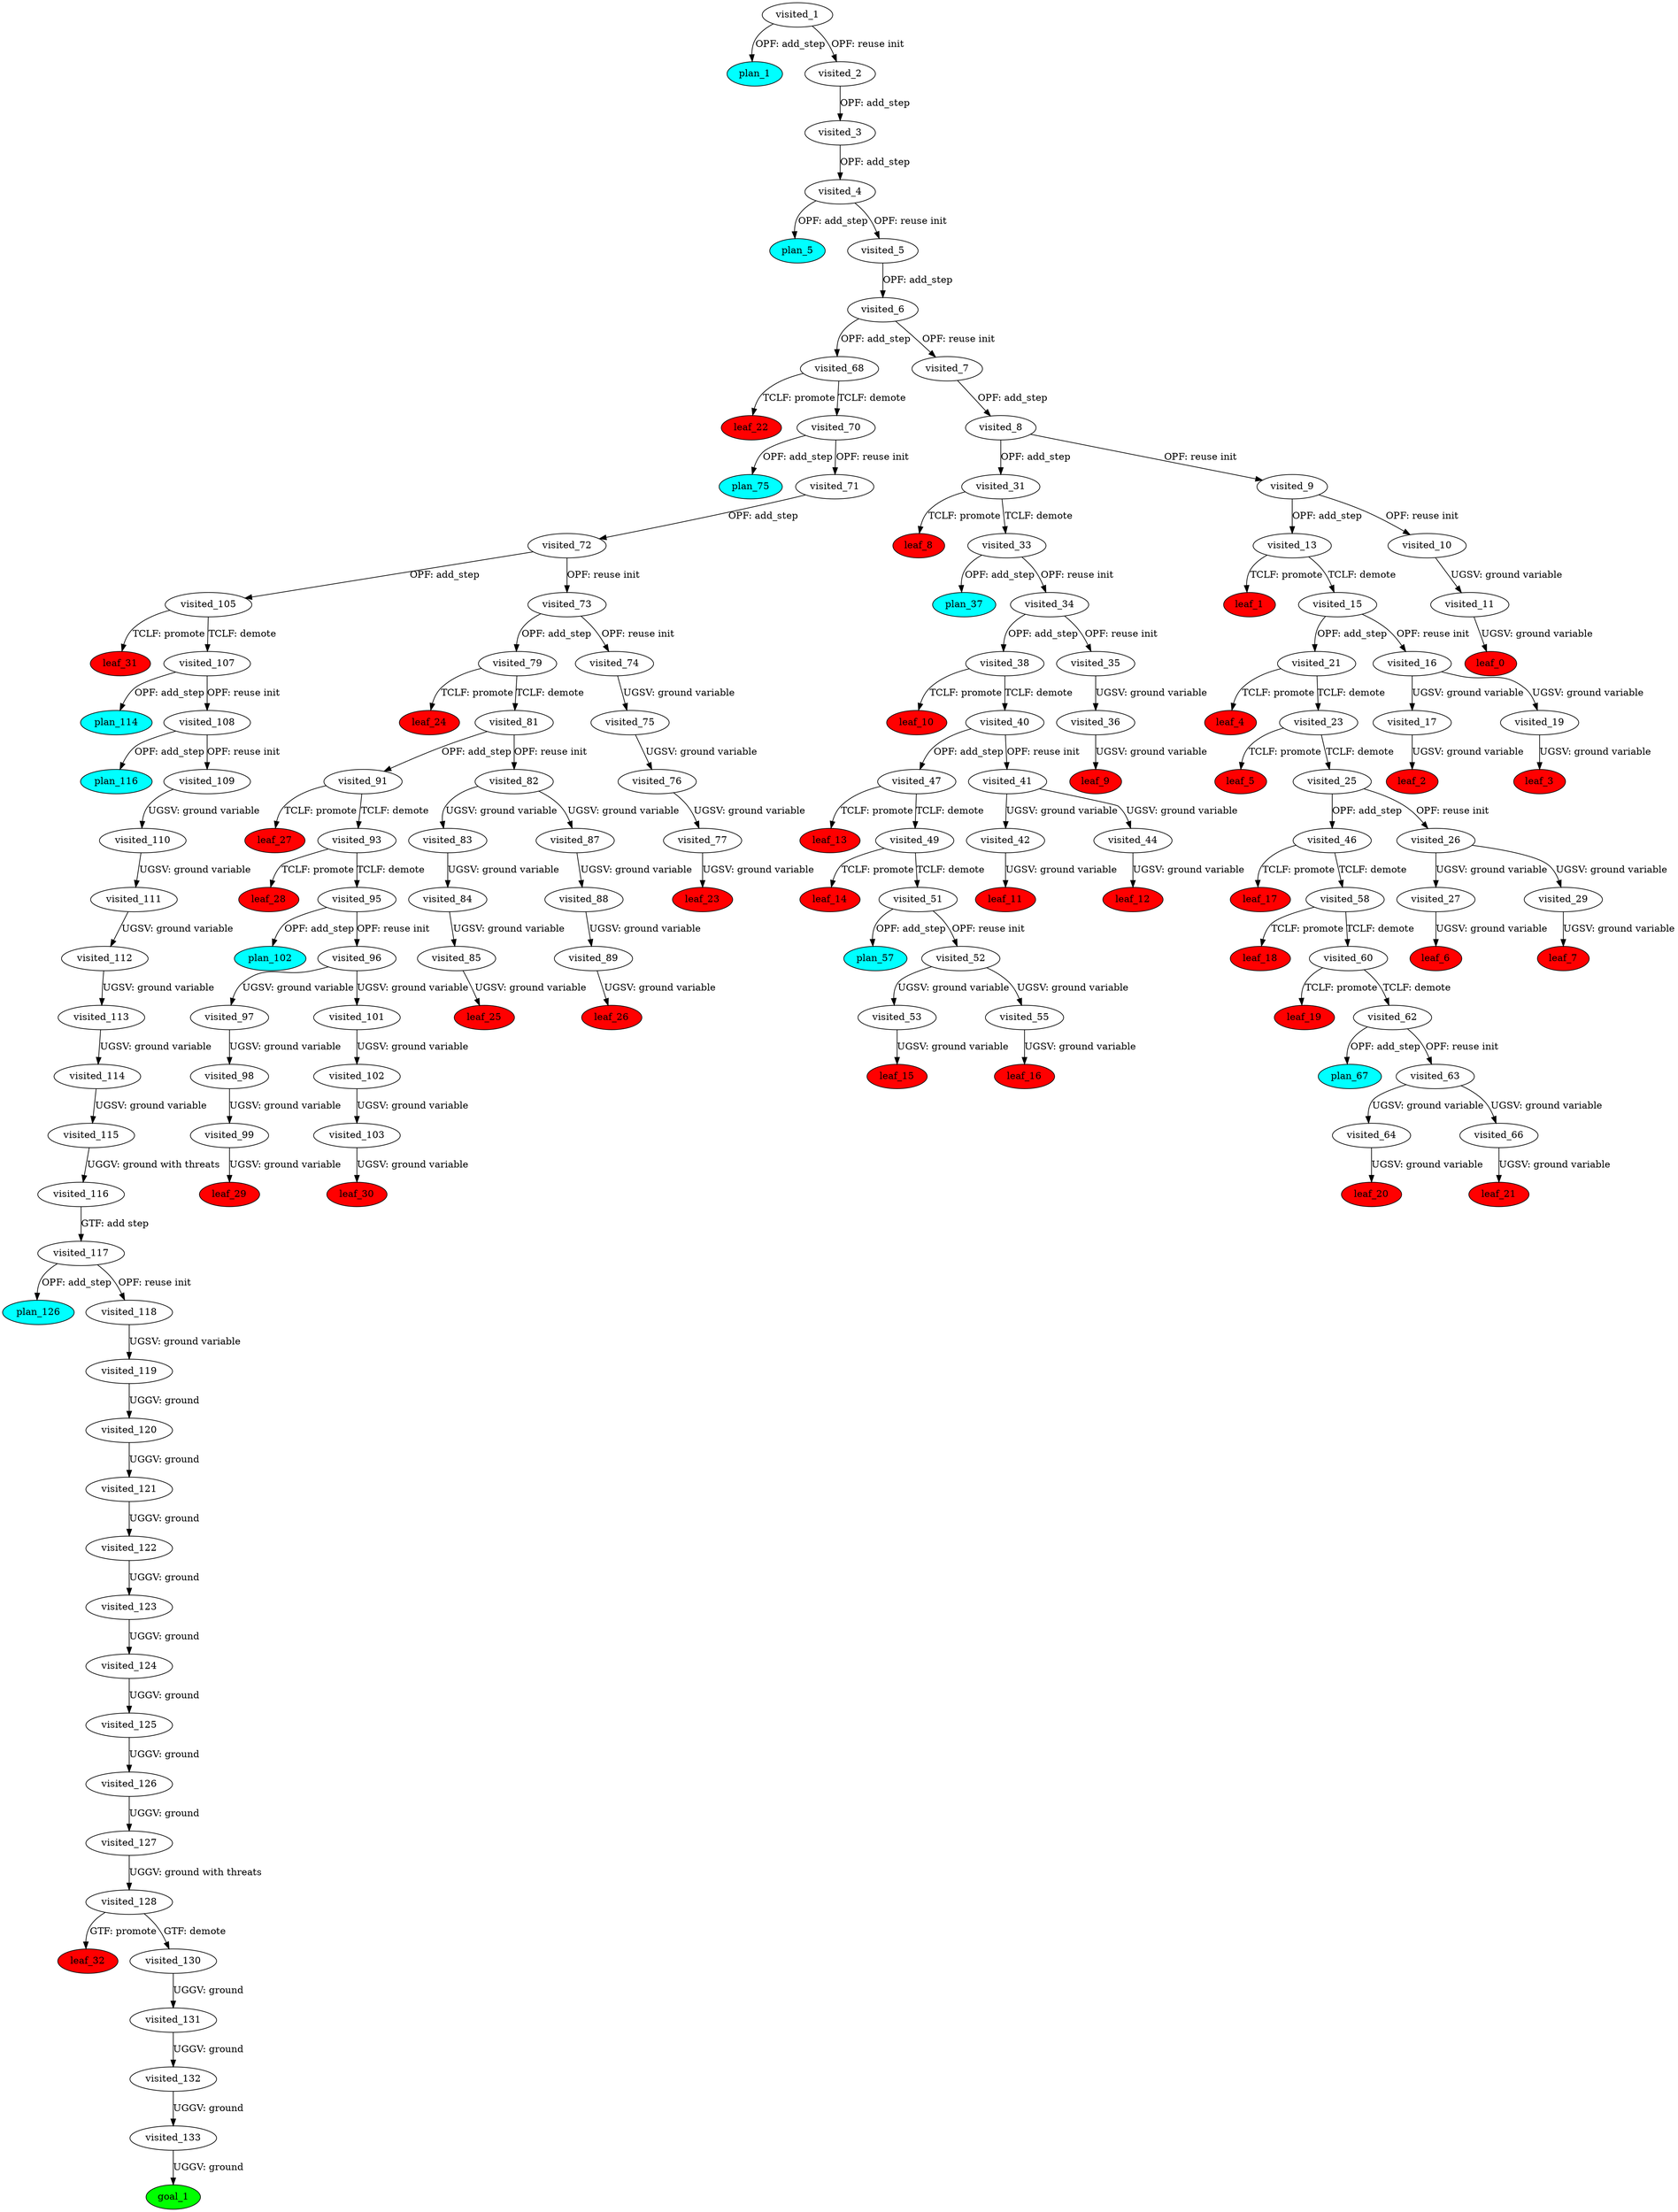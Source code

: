 digraph {
	"1391d18a-8171-d955-8f7a-1e435a1ba9db" [label=plan_0 fillcolor=cyan style=filled]
	"1391d18a-8171-d955-8f7a-1e435a1ba9db" [label=visited_1 fillcolor=white style=filled]
	"12e1725b-0b94-b2ab-b8e0-c2e1fe7f9299" [label=plan_1 fillcolor=cyan style=filled]
	"1391d18a-8171-d955-8f7a-1e435a1ba9db" -> "12e1725b-0b94-b2ab-b8e0-c2e1fe7f9299" [label="OPF: add_step"]
	"97d20300-97f3-1baf-01fe-1d86e545fcc6" [label=plan_2 fillcolor=cyan style=filled]
	"1391d18a-8171-d955-8f7a-1e435a1ba9db" -> "97d20300-97f3-1baf-01fe-1d86e545fcc6" [label="OPF: reuse init"]
	"97d20300-97f3-1baf-01fe-1d86e545fcc6" [label=visited_2 fillcolor=white style=filled]
	"741a5b09-a63f-63ea-ac85-2cc75eb00e6f" [label=plan_3 fillcolor=cyan style=filled]
	"97d20300-97f3-1baf-01fe-1d86e545fcc6" -> "741a5b09-a63f-63ea-ac85-2cc75eb00e6f" [label="OPF: add_step"]
	"741a5b09-a63f-63ea-ac85-2cc75eb00e6f" [label=visited_3 fillcolor=white style=filled]
	"f1eef895-d061-76b3-0abc-36fc24a887a1" [label=plan_4 fillcolor=cyan style=filled]
	"741a5b09-a63f-63ea-ac85-2cc75eb00e6f" -> "f1eef895-d061-76b3-0abc-36fc24a887a1" [label="OPF: add_step"]
	"f1eef895-d061-76b3-0abc-36fc24a887a1" [label=visited_4 fillcolor=white style=filled]
	"8d5a9549-34f3-ab8e-1891-e25c2418c7fd" [label=plan_5 fillcolor=cyan style=filled]
	"f1eef895-d061-76b3-0abc-36fc24a887a1" -> "8d5a9549-34f3-ab8e-1891-e25c2418c7fd" [label="OPF: add_step"]
	"b75c3825-1c0f-b87f-eb01-bba74b814a84" [label=plan_6 fillcolor=cyan style=filled]
	"f1eef895-d061-76b3-0abc-36fc24a887a1" -> "b75c3825-1c0f-b87f-eb01-bba74b814a84" [label="OPF: reuse init"]
	"b75c3825-1c0f-b87f-eb01-bba74b814a84" [label=visited_5 fillcolor=white style=filled]
	"1eb46d3b-d841-26ac-eb4f-9efbb4d1880b" [label=plan_7 fillcolor=cyan style=filled]
	"b75c3825-1c0f-b87f-eb01-bba74b814a84" -> "1eb46d3b-d841-26ac-eb4f-9efbb4d1880b" [label="OPF: add_step"]
	"1eb46d3b-d841-26ac-eb4f-9efbb4d1880b" [label=visited_6 fillcolor=white style=filled]
	"b481acde-eeaf-ab56-19b6-5b6b6ef1d60c" [label=plan_8 fillcolor=cyan style=filled]
	"1eb46d3b-d841-26ac-eb4f-9efbb4d1880b" -> "b481acde-eeaf-ab56-19b6-5b6b6ef1d60c" [label="OPF: add_step"]
	"842ca512-f369-c683-16b5-cf7ae0389eb7" [label=plan_9 fillcolor=cyan style=filled]
	"1eb46d3b-d841-26ac-eb4f-9efbb4d1880b" -> "842ca512-f369-c683-16b5-cf7ae0389eb7" [label="OPF: reuse init"]
	"842ca512-f369-c683-16b5-cf7ae0389eb7" [label=visited_7 fillcolor=white style=filled]
	"36d5187b-bfdb-b10b-b929-1d34db6ea0ba" [label=plan_10 fillcolor=cyan style=filled]
	"842ca512-f369-c683-16b5-cf7ae0389eb7" -> "36d5187b-bfdb-b10b-b929-1d34db6ea0ba" [label="OPF: add_step"]
	"36d5187b-bfdb-b10b-b929-1d34db6ea0ba" [label=visited_8 fillcolor=white style=filled]
	"e595e3fa-e182-58d2-f681-db3f1cc41c62" [label=plan_11 fillcolor=cyan style=filled]
	"36d5187b-bfdb-b10b-b929-1d34db6ea0ba" -> "e595e3fa-e182-58d2-f681-db3f1cc41c62" [label="OPF: add_step"]
	"8ff01845-0f90-cd63-68b4-9b00c86768b2" [label=plan_12 fillcolor=cyan style=filled]
	"36d5187b-bfdb-b10b-b929-1d34db6ea0ba" -> "8ff01845-0f90-cd63-68b4-9b00c86768b2" [label="OPF: reuse init"]
	"8ff01845-0f90-cd63-68b4-9b00c86768b2" [label=visited_9 fillcolor=white style=filled]
	"accc1507-42f8-8fc5-52bc-b64dc59498c5" [label=plan_13 fillcolor=cyan style=filled]
	"8ff01845-0f90-cd63-68b4-9b00c86768b2" -> "accc1507-42f8-8fc5-52bc-b64dc59498c5" [label="OPF: add_step"]
	"61127927-cd6a-ee30-0567-f81fb8e3fb43" [label=plan_14 fillcolor=cyan style=filled]
	"8ff01845-0f90-cd63-68b4-9b00c86768b2" -> "61127927-cd6a-ee30-0567-f81fb8e3fb43" [label="OPF: reuse init"]
	"61127927-cd6a-ee30-0567-f81fb8e3fb43" [label=visited_10 fillcolor=white style=filled]
	"55525e11-b469-3821-c7ca-7ddc171acd35" [label=plan_15 fillcolor=cyan style=filled]
	"61127927-cd6a-ee30-0567-f81fb8e3fb43" -> "55525e11-b469-3821-c7ca-7ddc171acd35" [label="UGSV: ground variable"]
	"55525e11-b469-3821-c7ca-7ddc171acd35" [label=visited_11 fillcolor=white style=filled]
	"0c995e2d-a7a9-98ab-103f-3a468d8a7957" [label=plan_16 fillcolor=cyan style=filled]
	"55525e11-b469-3821-c7ca-7ddc171acd35" -> "0c995e2d-a7a9-98ab-103f-3a468d8a7957" [label="UGSV: ground variable"]
	"0c995e2d-a7a9-98ab-103f-3a468d8a7957" [label=visited_12 fillcolor=white style=filled]
	"0c995e2d-a7a9-98ab-103f-3a468d8a7957" [label=leaf_0 fillcolor=red style=filled]
	"accc1507-42f8-8fc5-52bc-b64dc59498c5" [label=visited_13 fillcolor=white style=filled]
	"2951c8a7-cd21-0a34-4a49-ba1b3ab5a9f1" [label=plan_17 fillcolor=cyan style=filled]
	"accc1507-42f8-8fc5-52bc-b64dc59498c5" -> "2951c8a7-cd21-0a34-4a49-ba1b3ab5a9f1" [label="TCLF: promote"]
	"69d445f3-54dd-528c-5fb6-98a5e9209b3a" [label=plan_18 fillcolor=cyan style=filled]
	"accc1507-42f8-8fc5-52bc-b64dc59498c5" -> "69d445f3-54dd-528c-5fb6-98a5e9209b3a" [label="TCLF: demote"]
	"2951c8a7-cd21-0a34-4a49-ba1b3ab5a9f1" [label=visited_14 fillcolor=white style=filled]
	"2951c8a7-cd21-0a34-4a49-ba1b3ab5a9f1" [label=leaf_1 fillcolor=red style=filled]
	"69d445f3-54dd-528c-5fb6-98a5e9209b3a" [label=visited_15 fillcolor=white style=filled]
	"3fab0c74-bbbb-cccc-8d8e-352b37328d15" [label=plan_19 fillcolor=cyan style=filled]
	"69d445f3-54dd-528c-5fb6-98a5e9209b3a" -> "3fab0c74-bbbb-cccc-8d8e-352b37328d15" [label="OPF: add_step"]
	"b417dee1-b8dc-6390-8127-8b8612ea7890" [label=plan_20 fillcolor=cyan style=filled]
	"69d445f3-54dd-528c-5fb6-98a5e9209b3a" -> "b417dee1-b8dc-6390-8127-8b8612ea7890" [label="OPF: reuse init"]
	"b417dee1-b8dc-6390-8127-8b8612ea7890" [label=visited_16 fillcolor=white style=filled]
	"0528d309-6a56-587d-bb8e-37e2c32bba73" [label=plan_21 fillcolor=cyan style=filled]
	"b417dee1-b8dc-6390-8127-8b8612ea7890" -> "0528d309-6a56-587d-bb8e-37e2c32bba73" [label="UGSV: ground variable"]
	"8aacb783-d48b-5d0d-be1e-70bc03c61e18" [label=plan_22 fillcolor=cyan style=filled]
	"b417dee1-b8dc-6390-8127-8b8612ea7890" -> "8aacb783-d48b-5d0d-be1e-70bc03c61e18" [label="UGSV: ground variable"]
	"0528d309-6a56-587d-bb8e-37e2c32bba73" [label=visited_17 fillcolor=white style=filled]
	"187666ec-26df-7b57-eb41-eac79ad8e1cc" [label=plan_23 fillcolor=cyan style=filled]
	"0528d309-6a56-587d-bb8e-37e2c32bba73" -> "187666ec-26df-7b57-eb41-eac79ad8e1cc" [label="UGSV: ground variable"]
	"187666ec-26df-7b57-eb41-eac79ad8e1cc" [label=visited_18 fillcolor=white style=filled]
	"187666ec-26df-7b57-eb41-eac79ad8e1cc" [label=leaf_2 fillcolor=red style=filled]
	"8aacb783-d48b-5d0d-be1e-70bc03c61e18" [label=visited_19 fillcolor=white style=filled]
	"4d59f68e-05ff-a2f2-be54-eceb8329bd1a" [label=plan_24 fillcolor=cyan style=filled]
	"8aacb783-d48b-5d0d-be1e-70bc03c61e18" -> "4d59f68e-05ff-a2f2-be54-eceb8329bd1a" [label="UGSV: ground variable"]
	"4d59f68e-05ff-a2f2-be54-eceb8329bd1a" [label=visited_20 fillcolor=white style=filled]
	"4d59f68e-05ff-a2f2-be54-eceb8329bd1a" [label=leaf_3 fillcolor=red style=filled]
	"3fab0c74-bbbb-cccc-8d8e-352b37328d15" [label=visited_21 fillcolor=white style=filled]
	"68054a24-f785-dcc1-38e5-91c417d2efe7" [label=plan_25 fillcolor=cyan style=filled]
	"3fab0c74-bbbb-cccc-8d8e-352b37328d15" -> "68054a24-f785-dcc1-38e5-91c417d2efe7" [label="TCLF: promote"]
	"48cff1da-7bbc-cb5d-474f-92058f9d7375" [label=plan_26 fillcolor=cyan style=filled]
	"3fab0c74-bbbb-cccc-8d8e-352b37328d15" -> "48cff1da-7bbc-cb5d-474f-92058f9d7375" [label="TCLF: demote"]
	"68054a24-f785-dcc1-38e5-91c417d2efe7" [label=visited_22 fillcolor=white style=filled]
	"68054a24-f785-dcc1-38e5-91c417d2efe7" [label=leaf_4 fillcolor=red style=filled]
	"48cff1da-7bbc-cb5d-474f-92058f9d7375" [label=visited_23 fillcolor=white style=filled]
	"81b01ca4-8880-0d17-b3ef-e892e85cc863" [label=plan_27 fillcolor=cyan style=filled]
	"48cff1da-7bbc-cb5d-474f-92058f9d7375" -> "81b01ca4-8880-0d17-b3ef-e892e85cc863" [label="TCLF: promote"]
	"fe3f5662-0468-0a4a-61e5-835e3e9f069a" [label=plan_28 fillcolor=cyan style=filled]
	"48cff1da-7bbc-cb5d-474f-92058f9d7375" -> "fe3f5662-0468-0a4a-61e5-835e3e9f069a" [label="TCLF: demote"]
	"81b01ca4-8880-0d17-b3ef-e892e85cc863" [label=visited_24 fillcolor=white style=filled]
	"81b01ca4-8880-0d17-b3ef-e892e85cc863" [label=leaf_5 fillcolor=red style=filled]
	"fe3f5662-0468-0a4a-61e5-835e3e9f069a" [label=visited_25 fillcolor=white style=filled]
	"f392b60b-64c5-ee2d-ba41-348a7f3dadbd" [label=plan_29 fillcolor=cyan style=filled]
	"fe3f5662-0468-0a4a-61e5-835e3e9f069a" -> "f392b60b-64c5-ee2d-ba41-348a7f3dadbd" [label="OPF: add_step"]
	"d6f34d9b-b918-a6e8-85fd-e9e9793841a9" [label=plan_30 fillcolor=cyan style=filled]
	"fe3f5662-0468-0a4a-61e5-835e3e9f069a" -> "d6f34d9b-b918-a6e8-85fd-e9e9793841a9" [label="OPF: reuse init"]
	"d6f34d9b-b918-a6e8-85fd-e9e9793841a9" [label=visited_26 fillcolor=white style=filled]
	"0f163af8-3b80-8449-c2b5-79c2910f445d" [label=plan_31 fillcolor=cyan style=filled]
	"d6f34d9b-b918-a6e8-85fd-e9e9793841a9" -> "0f163af8-3b80-8449-c2b5-79c2910f445d" [label="UGSV: ground variable"]
	"696f9074-4084-a290-7e50-a000c474e1c0" [label=plan_32 fillcolor=cyan style=filled]
	"d6f34d9b-b918-a6e8-85fd-e9e9793841a9" -> "696f9074-4084-a290-7e50-a000c474e1c0" [label="UGSV: ground variable"]
	"0f163af8-3b80-8449-c2b5-79c2910f445d" [label=visited_27 fillcolor=white style=filled]
	"d5963842-567e-8c74-bd92-232a4fbb831a" [label=plan_33 fillcolor=cyan style=filled]
	"0f163af8-3b80-8449-c2b5-79c2910f445d" -> "d5963842-567e-8c74-bd92-232a4fbb831a" [label="UGSV: ground variable"]
	"d5963842-567e-8c74-bd92-232a4fbb831a" [label=visited_28 fillcolor=white style=filled]
	"d5963842-567e-8c74-bd92-232a4fbb831a" [label=leaf_6 fillcolor=red style=filled]
	"696f9074-4084-a290-7e50-a000c474e1c0" [label=visited_29 fillcolor=white style=filled]
	"7d1d3494-cb71-2efd-8ffa-1194c14a2a61" [label=plan_34 fillcolor=cyan style=filled]
	"696f9074-4084-a290-7e50-a000c474e1c0" -> "7d1d3494-cb71-2efd-8ffa-1194c14a2a61" [label="UGSV: ground variable"]
	"7d1d3494-cb71-2efd-8ffa-1194c14a2a61" [label=visited_30 fillcolor=white style=filled]
	"7d1d3494-cb71-2efd-8ffa-1194c14a2a61" [label=leaf_7 fillcolor=red style=filled]
	"e595e3fa-e182-58d2-f681-db3f1cc41c62" [label=visited_31 fillcolor=white style=filled]
	"bbaa6e4a-fe25-371b-bd5b-fecedbd0ad57" [label=plan_35 fillcolor=cyan style=filled]
	"e595e3fa-e182-58d2-f681-db3f1cc41c62" -> "bbaa6e4a-fe25-371b-bd5b-fecedbd0ad57" [label="TCLF: promote"]
	"6cfacecc-1ae4-27cf-ebd5-c14914d8e0e6" [label=plan_36 fillcolor=cyan style=filled]
	"e595e3fa-e182-58d2-f681-db3f1cc41c62" -> "6cfacecc-1ae4-27cf-ebd5-c14914d8e0e6" [label="TCLF: demote"]
	"bbaa6e4a-fe25-371b-bd5b-fecedbd0ad57" [label=visited_32 fillcolor=white style=filled]
	"bbaa6e4a-fe25-371b-bd5b-fecedbd0ad57" [label=leaf_8 fillcolor=red style=filled]
	"6cfacecc-1ae4-27cf-ebd5-c14914d8e0e6" [label=visited_33 fillcolor=white style=filled]
	"209595a4-602c-f604-13d7-54d6b30269aa" [label=plan_37 fillcolor=cyan style=filled]
	"6cfacecc-1ae4-27cf-ebd5-c14914d8e0e6" -> "209595a4-602c-f604-13d7-54d6b30269aa" [label="OPF: add_step"]
	"9055e085-5f23-4322-e3b9-3a349d7739b2" [label=plan_38 fillcolor=cyan style=filled]
	"6cfacecc-1ae4-27cf-ebd5-c14914d8e0e6" -> "9055e085-5f23-4322-e3b9-3a349d7739b2" [label="OPF: reuse init"]
	"9055e085-5f23-4322-e3b9-3a349d7739b2" [label=visited_34 fillcolor=white style=filled]
	"4a4a5612-243a-7f53-2a7b-6a7ca674dd6b" [label=plan_39 fillcolor=cyan style=filled]
	"9055e085-5f23-4322-e3b9-3a349d7739b2" -> "4a4a5612-243a-7f53-2a7b-6a7ca674dd6b" [label="OPF: add_step"]
	"183f36db-54be-b7e0-7566-639489a8c57d" [label=plan_40 fillcolor=cyan style=filled]
	"9055e085-5f23-4322-e3b9-3a349d7739b2" -> "183f36db-54be-b7e0-7566-639489a8c57d" [label="OPF: reuse init"]
	"183f36db-54be-b7e0-7566-639489a8c57d" [label=visited_35 fillcolor=white style=filled]
	"982e2afd-77fc-562b-9ffe-37090fa4c293" [label=plan_41 fillcolor=cyan style=filled]
	"183f36db-54be-b7e0-7566-639489a8c57d" -> "982e2afd-77fc-562b-9ffe-37090fa4c293" [label="UGSV: ground variable"]
	"982e2afd-77fc-562b-9ffe-37090fa4c293" [label=visited_36 fillcolor=white style=filled]
	"584f218a-39dd-11e1-e222-c7758f24da7e" [label=plan_42 fillcolor=cyan style=filled]
	"982e2afd-77fc-562b-9ffe-37090fa4c293" -> "584f218a-39dd-11e1-e222-c7758f24da7e" [label="UGSV: ground variable"]
	"584f218a-39dd-11e1-e222-c7758f24da7e" [label=visited_37 fillcolor=white style=filled]
	"584f218a-39dd-11e1-e222-c7758f24da7e" [label=leaf_9 fillcolor=red style=filled]
	"4a4a5612-243a-7f53-2a7b-6a7ca674dd6b" [label=visited_38 fillcolor=white style=filled]
	"c4596172-9fdf-4b1b-5e05-b8b14e45a736" [label=plan_43 fillcolor=cyan style=filled]
	"4a4a5612-243a-7f53-2a7b-6a7ca674dd6b" -> "c4596172-9fdf-4b1b-5e05-b8b14e45a736" [label="TCLF: promote"]
	"8fa50e32-4137-4168-ef2e-cdc9673c984b" [label=plan_44 fillcolor=cyan style=filled]
	"4a4a5612-243a-7f53-2a7b-6a7ca674dd6b" -> "8fa50e32-4137-4168-ef2e-cdc9673c984b" [label="TCLF: demote"]
	"c4596172-9fdf-4b1b-5e05-b8b14e45a736" [label=visited_39 fillcolor=white style=filled]
	"c4596172-9fdf-4b1b-5e05-b8b14e45a736" [label=leaf_10 fillcolor=red style=filled]
	"8fa50e32-4137-4168-ef2e-cdc9673c984b" [label=visited_40 fillcolor=white style=filled]
	"33dcd09c-a8cc-5023-a43f-daf08a8016fe" [label=plan_45 fillcolor=cyan style=filled]
	"8fa50e32-4137-4168-ef2e-cdc9673c984b" -> "33dcd09c-a8cc-5023-a43f-daf08a8016fe" [label="OPF: add_step"]
	"79b8023d-2a31-89ba-24b1-7e4525807a2c" [label=plan_46 fillcolor=cyan style=filled]
	"8fa50e32-4137-4168-ef2e-cdc9673c984b" -> "79b8023d-2a31-89ba-24b1-7e4525807a2c" [label="OPF: reuse init"]
	"79b8023d-2a31-89ba-24b1-7e4525807a2c" [label=visited_41 fillcolor=white style=filled]
	"13e9e070-52c6-4562-0010-2dc0dfe6b589" [label=plan_47 fillcolor=cyan style=filled]
	"79b8023d-2a31-89ba-24b1-7e4525807a2c" -> "13e9e070-52c6-4562-0010-2dc0dfe6b589" [label="UGSV: ground variable"]
	"2310c9fb-0d5c-4547-f847-91e0e55d32af" [label=plan_48 fillcolor=cyan style=filled]
	"79b8023d-2a31-89ba-24b1-7e4525807a2c" -> "2310c9fb-0d5c-4547-f847-91e0e55d32af" [label="UGSV: ground variable"]
	"13e9e070-52c6-4562-0010-2dc0dfe6b589" [label=visited_42 fillcolor=white style=filled]
	"6ce763e1-708f-75a1-cea6-e9bc82ff1dad" [label=plan_49 fillcolor=cyan style=filled]
	"13e9e070-52c6-4562-0010-2dc0dfe6b589" -> "6ce763e1-708f-75a1-cea6-e9bc82ff1dad" [label="UGSV: ground variable"]
	"6ce763e1-708f-75a1-cea6-e9bc82ff1dad" [label=visited_43 fillcolor=white style=filled]
	"6ce763e1-708f-75a1-cea6-e9bc82ff1dad" [label=leaf_11 fillcolor=red style=filled]
	"2310c9fb-0d5c-4547-f847-91e0e55d32af" [label=visited_44 fillcolor=white style=filled]
	"5ae0bb5a-7977-63fe-b4cc-721462b215ad" [label=plan_50 fillcolor=cyan style=filled]
	"2310c9fb-0d5c-4547-f847-91e0e55d32af" -> "5ae0bb5a-7977-63fe-b4cc-721462b215ad" [label="UGSV: ground variable"]
	"5ae0bb5a-7977-63fe-b4cc-721462b215ad" [label=visited_45 fillcolor=white style=filled]
	"5ae0bb5a-7977-63fe-b4cc-721462b215ad" [label=leaf_12 fillcolor=red style=filled]
	"f392b60b-64c5-ee2d-ba41-348a7f3dadbd" [label=visited_46 fillcolor=white style=filled]
	"4719c1a8-d567-2214-a23e-be36f20ba0c9" [label=plan_51 fillcolor=cyan style=filled]
	"f392b60b-64c5-ee2d-ba41-348a7f3dadbd" -> "4719c1a8-d567-2214-a23e-be36f20ba0c9" [label="TCLF: promote"]
	"6fef2c5d-d702-1edd-2494-0bbdb61ae1b0" [label=plan_52 fillcolor=cyan style=filled]
	"f392b60b-64c5-ee2d-ba41-348a7f3dadbd" -> "6fef2c5d-d702-1edd-2494-0bbdb61ae1b0" [label="TCLF: demote"]
	"33dcd09c-a8cc-5023-a43f-daf08a8016fe" [label=visited_47 fillcolor=white style=filled]
	"b1f20ebf-7d76-c495-710f-c4158f7c0071" [label=plan_53 fillcolor=cyan style=filled]
	"33dcd09c-a8cc-5023-a43f-daf08a8016fe" -> "b1f20ebf-7d76-c495-710f-c4158f7c0071" [label="TCLF: promote"]
	"1ec80917-af74-4001-4023-539bc9f99d37" [label=plan_54 fillcolor=cyan style=filled]
	"33dcd09c-a8cc-5023-a43f-daf08a8016fe" -> "1ec80917-af74-4001-4023-539bc9f99d37" [label="TCLF: demote"]
	"b1f20ebf-7d76-c495-710f-c4158f7c0071" [label=visited_48 fillcolor=white style=filled]
	"b1f20ebf-7d76-c495-710f-c4158f7c0071" [label=leaf_13 fillcolor=red style=filled]
	"1ec80917-af74-4001-4023-539bc9f99d37" [label=visited_49 fillcolor=white style=filled]
	"a6ef8273-6f77-4027-e656-cfbc8ed2de16" [label=plan_55 fillcolor=cyan style=filled]
	"1ec80917-af74-4001-4023-539bc9f99d37" -> "a6ef8273-6f77-4027-e656-cfbc8ed2de16" [label="TCLF: promote"]
	"ddbb3fa4-0679-c4f2-2d92-38a459225b53" [label=plan_56 fillcolor=cyan style=filled]
	"1ec80917-af74-4001-4023-539bc9f99d37" -> "ddbb3fa4-0679-c4f2-2d92-38a459225b53" [label="TCLF: demote"]
	"a6ef8273-6f77-4027-e656-cfbc8ed2de16" [label=visited_50 fillcolor=white style=filled]
	"a6ef8273-6f77-4027-e656-cfbc8ed2de16" [label=leaf_14 fillcolor=red style=filled]
	"ddbb3fa4-0679-c4f2-2d92-38a459225b53" [label=visited_51 fillcolor=white style=filled]
	"c54f87ad-7750-bfbb-daf9-ae1b5d9dacbd" [label=plan_57 fillcolor=cyan style=filled]
	"ddbb3fa4-0679-c4f2-2d92-38a459225b53" -> "c54f87ad-7750-bfbb-daf9-ae1b5d9dacbd" [label="OPF: add_step"]
	"b44aad77-b20c-3a3f-fee8-acf10b3e2b6e" [label=plan_58 fillcolor=cyan style=filled]
	"ddbb3fa4-0679-c4f2-2d92-38a459225b53" -> "b44aad77-b20c-3a3f-fee8-acf10b3e2b6e" [label="OPF: reuse init"]
	"b44aad77-b20c-3a3f-fee8-acf10b3e2b6e" [label=visited_52 fillcolor=white style=filled]
	"0ea66dbf-a011-b8d8-4630-419c40c71862" [label=plan_59 fillcolor=cyan style=filled]
	"b44aad77-b20c-3a3f-fee8-acf10b3e2b6e" -> "0ea66dbf-a011-b8d8-4630-419c40c71862" [label="UGSV: ground variable"]
	"07ca07d8-d2c5-7940-927a-72dff89cad3f" [label=plan_60 fillcolor=cyan style=filled]
	"b44aad77-b20c-3a3f-fee8-acf10b3e2b6e" -> "07ca07d8-d2c5-7940-927a-72dff89cad3f" [label="UGSV: ground variable"]
	"0ea66dbf-a011-b8d8-4630-419c40c71862" [label=visited_53 fillcolor=white style=filled]
	"7886f504-ed75-8b74-b7d0-c829dcf9b680" [label=plan_61 fillcolor=cyan style=filled]
	"0ea66dbf-a011-b8d8-4630-419c40c71862" -> "7886f504-ed75-8b74-b7d0-c829dcf9b680" [label="UGSV: ground variable"]
	"7886f504-ed75-8b74-b7d0-c829dcf9b680" [label=visited_54 fillcolor=white style=filled]
	"7886f504-ed75-8b74-b7d0-c829dcf9b680" [label=leaf_15 fillcolor=red style=filled]
	"07ca07d8-d2c5-7940-927a-72dff89cad3f" [label=visited_55 fillcolor=white style=filled]
	"5e99c568-09c7-0e3d-1a98-5b74ceb3c70f" [label=plan_62 fillcolor=cyan style=filled]
	"07ca07d8-d2c5-7940-927a-72dff89cad3f" -> "5e99c568-09c7-0e3d-1a98-5b74ceb3c70f" [label="UGSV: ground variable"]
	"5e99c568-09c7-0e3d-1a98-5b74ceb3c70f" [label=visited_56 fillcolor=white style=filled]
	"5e99c568-09c7-0e3d-1a98-5b74ceb3c70f" [label=leaf_16 fillcolor=red style=filled]
	"4719c1a8-d567-2214-a23e-be36f20ba0c9" [label=visited_57 fillcolor=white style=filled]
	"4719c1a8-d567-2214-a23e-be36f20ba0c9" [label=leaf_17 fillcolor=red style=filled]
	"6fef2c5d-d702-1edd-2494-0bbdb61ae1b0" [label=visited_58 fillcolor=white style=filled]
	"1e92c0ae-d886-8de4-d585-3f0b6b691bd2" [label=plan_63 fillcolor=cyan style=filled]
	"6fef2c5d-d702-1edd-2494-0bbdb61ae1b0" -> "1e92c0ae-d886-8de4-d585-3f0b6b691bd2" [label="TCLF: promote"]
	"b5e9489c-a331-c4b0-7181-38900e592949" [label=plan_64 fillcolor=cyan style=filled]
	"6fef2c5d-d702-1edd-2494-0bbdb61ae1b0" -> "b5e9489c-a331-c4b0-7181-38900e592949" [label="TCLF: demote"]
	"1e92c0ae-d886-8de4-d585-3f0b6b691bd2" [label=visited_59 fillcolor=white style=filled]
	"1e92c0ae-d886-8de4-d585-3f0b6b691bd2" [label=leaf_18 fillcolor=red style=filled]
	"b5e9489c-a331-c4b0-7181-38900e592949" [label=visited_60 fillcolor=white style=filled]
	"db9eb2e6-18f4-26dd-5071-ce940ff48fe8" [label=plan_65 fillcolor=cyan style=filled]
	"b5e9489c-a331-c4b0-7181-38900e592949" -> "db9eb2e6-18f4-26dd-5071-ce940ff48fe8" [label="TCLF: promote"]
	"da42698b-fbc0-53a8-4708-cf0f8b490e26" [label=plan_66 fillcolor=cyan style=filled]
	"b5e9489c-a331-c4b0-7181-38900e592949" -> "da42698b-fbc0-53a8-4708-cf0f8b490e26" [label="TCLF: demote"]
	"db9eb2e6-18f4-26dd-5071-ce940ff48fe8" [label=visited_61 fillcolor=white style=filled]
	"db9eb2e6-18f4-26dd-5071-ce940ff48fe8" [label=leaf_19 fillcolor=red style=filled]
	"da42698b-fbc0-53a8-4708-cf0f8b490e26" [label=visited_62 fillcolor=white style=filled]
	"bcc9c2e6-9d2f-5a3e-a7b4-f9c831b5efb0" [label=plan_67 fillcolor=cyan style=filled]
	"da42698b-fbc0-53a8-4708-cf0f8b490e26" -> "bcc9c2e6-9d2f-5a3e-a7b4-f9c831b5efb0" [label="OPF: add_step"]
	"68c4b51a-8166-356c-b04f-bce932dcea5b" [label=plan_68 fillcolor=cyan style=filled]
	"da42698b-fbc0-53a8-4708-cf0f8b490e26" -> "68c4b51a-8166-356c-b04f-bce932dcea5b" [label="OPF: reuse init"]
	"68c4b51a-8166-356c-b04f-bce932dcea5b" [label=visited_63 fillcolor=white style=filled]
	"d79570be-bf30-25c3-a2a3-00712c47a51f" [label=plan_69 fillcolor=cyan style=filled]
	"68c4b51a-8166-356c-b04f-bce932dcea5b" -> "d79570be-bf30-25c3-a2a3-00712c47a51f" [label="UGSV: ground variable"]
	"4fa87a65-00d3-5021-f0eb-453ed67df90d" [label=plan_70 fillcolor=cyan style=filled]
	"68c4b51a-8166-356c-b04f-bce932dcea5b" -> "4fa87a65-00d3-5021-f0eb-453ed67df90d" [label="UGSV: ground variable"]
	"d79570be-bf30-25c3-a2a3-00712c47a51f" [label=visited_64 fillcolor=white style=filled]
	"1e228ade-59c6-7a52-8f80-d1ef4615575c" [label=plan_71 fillcolor=cyan style=filled]
	"d79570be-bf30-25c3-a2a3-00712c47a51f" -> "1e228ade-59c6-7a52-8f80-d1ef4615575c" [label="UGSV: ground variable"]
	"1e228ade-59c6-7a52-8f80-d1ef4615575c" [label=visited_65 fillcolor=white style=filled]
	"1e228ade-59c6-7a52-8f80-d1ef4615575c" [label=leaf_20 fillcolor=red style=filled]
	"4fa87a65-00d3-5021-f0eb-453ed67df90d" [label=visited_66 fillcolor=white style=filled]
	"161f77a1-bac3-d057-2eb8-6221172f0d9b" [label=plan_72 fillcolor=cyan style=filled]
	"4fa87a65-00d3-5021-f0eb-453ed67df90d" -> "161f77a1-bac3-d057-2eb8-6221172f0d9b" [label="UGSV: ground variable"]
	"161f77a1-bac3-d057-2eb8-6221172f0d9b" [label=visited_67 fillcolor=white style=filled]
	"161f77a1-bac3-d057-2eb8-6221172f0d9b" [label=leaf_21 fillcolor=red style=filled]
	"b481acde-eeaf-ab56-19b6-5b6b6ef1d60c" [label=visited_68 fillcolor=white style=filled]
	"e09012d7-14ce-6f0f-75d9-704d5fe12b57" [label=plan_73 fillcolor=cyan style=filled]
	"b481acde-eeaf-ab56-19b6-5b6b6ef1d60c" -> "e09012d7-14ce-6f0f-75d9-704d5fe12b57" [label="TCLF: promote"]
	"4ecad266-3f29-d615-f178-0077b96a33aa" [label=plan_74 fillcolor=cyan style=filled]
	"b481acde-eeaf-ab56-19b6-5b6b6ef1d60c" -> "4ecad266-3f29-d615-f178-0077b96a33aa" [label="TCLF: demote"]
	"e09012d7-14ce-6f0f-75d9-704d5fe12b57" [label=visited_69 fillcolor=white style=filled]
	"e09012d7-14ce-6f0f-75d9-704d5fe12b57" [label=leaf_22 fillcolor=red style=filled]
	"4ecad266-3f29-d615-f178-0077b96a33aa" [label=visited_70 fillcolor=white style=filled]
	"f151ff15-a46e-e99e-ae4e-d89fd659d69f" [label=plan_75 fillcolor=cyan style=filled]
	"4ecad266-3f29-d615-f178-0077b96a33aa" -> "f151ff15-a46e-e99e-ae4e-d89fd659d69f" [label="OPF: add_step"]
	"85e620fe-a44e-b3e1-c5ba-136f594ed61a" [label=plan_76 fillcolor=cyan style=filled]
	"4ecad266-3f29-d615-f178-0077b96a33aa" -> "85e620fe-a44e-b3e1-c5ba-136f594ed61a" [label="OPF: reuse init"]
	"85e620fe-a44e-b3e1-c5ba-136f594ed61a" [label=visited_71 fillcolor=white style=filled]
	"afe1d845-a18a-f249-d45a-1de3731dc76f" [label=plan_77 fillcolor=cyan style=filled]
	"85e620fe-a44e-b3e1-c5ba-136f594ed61a" -> "afe1d845-a18a-f249-d45a-1de3731dc76f" [label="OPF: add_step"]
	"afe1d845-a18a-f249-d45a-1de3731dc76f" [label=visited_72 fillcolor=white style=filled]
	"9053317b-5f4d-ec1d-52af-891a9639e2b7" [label=plan_78 fillcolor=cyan style=filled]
	"afe1d845-a18a-f249-d45a-1de3731dc76f" -> "9053317b-5f4d-ec1d-52af-891a9639e2b7" [label="OPF: add_step"]
	"99d75477-5f8b-00f7-b92e-efe040a8bd6b" [label=plan_79 fillcolor=cyan style=filled]
	"afe1d845-a18a-f249-d45a-1de3731dc76f" -> "99d75477-5f8b-00f7-b92e-efe040a8bd6b" [label="OPF: reuse init"]
	"99d75477-5f8b-00f7-b92e-efe040a8bd6b" [label=visited_73 fillcolor=white style=filled]
	"66b1f859-adb5-d5e6-7b88-e4ef567f3096" [label=plan_80 fillcolor=cyan style=filled]
	"99d75477-5f8b-00f7-b92e-efe040a8bd6b" -> "66b1f859-adb5-d5e6-7b88-e4ef567f3096" [label="OPF: add_step"]
	"caf91924-4f2c-8cfd-1724-5dacf8673a5b" [label=plan_81 fillcolor=cyan style=filled]
	"99d75477-5f8b-00f7-b92e-efe040a8bd6b" -> "caf91924-4f2c-8cfd-1724-5dacf8673a5b" [label="OPF: reuse init"]
	"caf91924-4f2c-8cfd-1724-5dacf8673a5b" [label=visited_74 fillcolor=white style=filled]
	"589a2b88-cd2e-6c8b-2436-c8dec40cfbde" [label=plan_82 fillcolor=cyan style=filled]
	"caf91924-4f2c-8cfd-1724-5dacf8673a5b" -> "589a2b88-cd2e-6c8b-2436-c8dec40cfbde" [label="UGSV: ground variable"]
	"589a2b88-cd2e-6c8b-2436-c8dec40cfbde" [label=visited_75 fillcolor=white style=filled]
	"334dd7aa-25c1-f899-a89a-92c5003742ae" [label=plan_83 fillcolor=cyan style=filled]
	"589a2b88-cd2e-6c8b-2436-c8dec40cfbde" -> "334dd7aa-25c1-f899-a89a-92c5003742ae" [label="UGSV: ground variable"]
	"334dd7aa-25c1-f899-a89a-92c5003742ae" [label=visited_76 fillcolor=white style=filled]
	"db964db1-3c76-86e5-2f41-87bc1493794a" [label=plan_84 fillcolor=cyan style=filled]
	"334dd7aa-25c1-f899-a89a-92c5003742ae" -> "db964db1-3c76-86e5-2f41-87bc1493794a" [label="UGSV: ground variable"]
	"db964db1-3c76-86e5-2f41-87bc1493794a" [label=visited_77 fillcolor=white style=filled]
	"01440fa3-5fcf-5c27-c68e-47b0d87db947" [label=plan_85 fillcolor=cyan style=filled]
	"db964db1-3c76-86e5-2f41-87bc1493794a" -> "01440fa3-5fcf-5c27-c68e-47b0d87db947" [label="UGSV: ground variable"]
	"01440fa3-5fcf-5c27-c68e-47b0d87db947" [label=visited_78 fillcolor=white style=filled]
	"01440fa3-5fcf-5c27-c68e-47b0d87db947" [label=leaf_23 fillcolor=red style=filled]
	"66b1f859-adb5-d5e6-7b88-e4ef567f3096" [label=visited_79 fillcolor=white style=filled]
	"78e90ae9-e9af-6d28-3665-de1bb2e33ad9" [label=plan_86 fillcolor=cyan style=filled]
	"66b1f859-adb5-d5e6-7b88-e4ef567f3096" -> "78e90ae9-e9af-6d28-3665-de1bb2e33ad9" [label="TCLF: promote"]
	"76a6e2e6-d4d3-2808-6054-a51cab1ead74" [label=plan_87 fillcolor=cyan style=filled]
	"66b1f859-adb5-d5e6-7b88-e4ef567f3096" -> "76a6e2e6-d4d3-2808-6054-a51cab1ead74" [label="TCLF: demote"]
	"78e90ae9-e9af-6d28-3665-de1bb2e33ad9" [label=visited_80 fillcolor=white style=filled]
	"78e90ae9-e9af-6d28-3665-de1bb2e33ad9" [label=leaf_24 fillcolor=red style=filled]
	"76a6e2e6-d4d3-2808-6054-a51cab1ead74" [label=visited_81 fillcolor=white style=filled]
	"eabd37da-c357-a620-3e24-5711b4cb1a42" [label=plan_88 fillcolor=cyan style=filled]
	"76a6e2e6-d4d3-2808-6054-a51cab1ead74" -> "eabd37da-c357-a620-3e24-5711b4cb1a42" [label="OPF: add_step"]
	"3ae61863-a544-8d55-13c7-f140ea224efd" [label=plan_89 fillcolor=cyan style=filled]
	"76a6e2e6-d4d3-2808-6054-a51cab1ead74" -> "3ae61863-a544-8d55-13c7-f140ea224efd" [label="OPF: reuse init"]
	"3ae61863-a544-8d55-13c7-f140ea224efd" [label=visited_82 fillcolor=white style=filled]
	"0b53d4e6-301e-d689-7ffc-b3fe23593443" [label=plan_90 fillcolor=cyan style=filled]
	"3ae61863-a544-8d55-13c7-f140ea224efd" -> "0b53d4e6-301e-d689-7ffc-b3fe23593443" [label="UGSV: ground variable"]
	"17c50a7c-6f76-6a77-4d4b-cdb2361352a0" [label=plan_91 fillcolor=cyan style=filled]
	"3ae61863-a544-8d55-13c7-f140ea224efd" -> "17c50a7c-6f76-6a77-4d4b-cdb2361352a0" [label="UGSV: ground variable"]
	"0b53d4e6-301e-d689-7ffc-b3fe23593443" [label=visited_83 fillcolor=white style=filled]
	"2e0c5488-a76f-7d3c-6252-2f2656ef26a3" [label=plan_92 fillcolor=cyan style=filled]
	"0b53d4e6-301e-d689-7ffc-b3fe23593443" -> "2e0c5488-a76f-7d3c-6252-2f2656ef26a3" [label="UGSV: ground variable"]
	"2e0c5488-a76f-7d3c-6252-2f2656ef26a3" [label=visited_84 fillcolor=white style=filled]
	"7b0c036b-d23f-144f-acde-afcd63065765" [label=plan_93 fillcolor=cyan style=filled]
	"2e0c5488-a76f-7d3c-6252-2f2656ef26a3" -> "7b0c036b-d23f-144f-acde-afcd63065765" [label="UGSV: ground variable"]
	"7b0c036b-d23f-144f-acde-afcd63065765" [label=visited_85 fillcolor=white style=filled]
	"1b3f0866-d590-42df-8470-f4aeaeadd1dc" [label=plan_94 fillcolor=cyan style=filled]
	"7b0c036b-d23f-144f-acde-afcd63065765" -> "1b3f0866-d590-42df-8470-f4aeaeadd1dc" [label="UGSV: ground variable"]
	"1b3f0866-d590-42df-8470-f4aeaeadd1dc" [label=visited_86 fillcolor=white style=filled]
	"1b3f0866-d590-42df-8470-f4aeaeadd1dc" [label=leaf_25 fillcolor=red style=filled]
	"17c50a7c-6f76-6a77-4d4b-cdb2361352a0" [label=visited_87 fillcolor=white style=filled]
	"ce9205ae-cdb5-782a-678b-941fdcca9a71" [label=plan_95 fillcolor=cyan style=filled]
	"17c50a7c-6f76-6a77-4d4b-cdb2361352a0" -> "ce9205ae-cdb5-782a-678b-941fdcca9a71" [label="UGSV: ground variable"]
	"ce9205ae-cdb5-782a-678b-941fdcca9a71" [label=visited_88 fillcolor=white style=filled]
	"afb144b5-624d-2ff7-81c8-d068931e5f89" [label=plan_96 fillcolor=cyan style=filled]
	"ce9205ae-cdb5-782a-678b-941fdcca9a71" -> "afb144b5-624d-2ff7-81c8-d068931e5f89" [label="UGSV: ground variable"]
	"afb144b5-624d-2ff7-81c8-d068931e5f89" [label=visited_89 fillcolor=white style=filled]
	"6ccb9163-4d8e-6d5e-0df4-73bbc577d3a5" [label=plan_97 fillcolor=cyan style=filled]
	"afb144b5-624d-2ff7-81c8-d068931e5f89" -> "6ccb9163-4d8e-6d5e-0df4-73bbc577d3a5" [label="UGSV: ground variable"]
	"6ccb9163-4d8e-6d5e-0df4-73bbc577d3a5" [label=visited_90 fillcolor=white style=filled]
	"6ccb9163-4d8e-6d5e-0df4-73bbc577d3a5" [label=leaf_26 fillcolor=red style=filled]
	"eabd37da-c357-a620-3e24-5711b4cb1a42" [label=visited_91 fillcolor=white style=filled]
	"c7efd8e2-5f71-7ac6-8087-1ba97344e407" [label=plan_98 fillcolor=cyan style=filled]
	"eabd37da-c357-a620-3e24-5711b4cb1a42" -> "c7efd8e2-5f71-7ac6-8087-1ba97344e407" [label="TCLF: promote"]
	"d81b6bb7-55c6-b8d6-b647-2ba8793a650c" [label=plan_99 fillcolor=cyan style=filled]
	"eabd37da-c357-a620-3e24-5711b4cb1a42" -> "d81b6bb7-55c6-b8d6-b647-2ba8793a650c" [label="TCLF: demote"]
	"c7efd8e2-5f71-7ac6-8087-1ba97344e407" [label=visited_92 fillcolor=white style=filled]
	"c7efd8e2-5f71-7ac6-8087-1ba97344e407" [label=leaf_27 fillcolor=red style=filled]
	"d81b6bb7-55c6-b8d6-b647-2ba8793a650c" [label=visited_93 fillcolor=white style=filled]
	"1c968b9b-5d67-9515-f8c5-ef5c88f757fb" [label=plan_100 fillcolor=cyan style=filled]
	"d81b6bb7-55c6-b8d6-b647-2ba8793a650c" -> "1c968b9b-5d67-9515-f8c5-ef5c88f757fb" [label="TCLF: promote"]
	"6c8f8833-fb11-6ab6-2dc8-6df8c9162eb7" [label=plan_101 fillcolor=cyan style=filled]
	"d81b6bb7-55c6-b8d6-b647-2ba8793a650c" -> "6c8f8833-fb11-6ab6-2dc8-6df8c9162eb7" [label="TCLF: demote"]
	"1c968b9b-5d67-9515-f8c5-ef5c88f757fb" [label=visited_94 fillcolor=white style=filled]
	"1c968b9b-5d67-9515-f8c5-ef5c88f757fb" [label=leaf_28 fillcolor=red style=filled]
	"6c8f8833-fb11-6ab6-2dc8-6df8c9162eb7" [label=visited_95 fillcolor=white style=filled]
	"decceaea-622b-3588-c275-da34881e40c6" [label=plan_102 fillcolor=cyan style=filled]
	"6c8f8833-fb11-6ab6-2dc8-6df8c9162eb7" -> "decceaea-622b-3588-c275-da34881e40c6" [label="OPF: add_step"]
	"725f875a-047c-1fe5-6ac4-75a55b5cd6c5" [label=plan_103 fillcolor=cyan style=filled]
	"6c8f8833-fb11-6ab6-2dc8-6df8c9162eb7" -> "725f875a-047c-1fe5-6ac4-75a55b5cd6c5" [label="OPF: reuse init"]
	"725f875a-047c-1fe5-6ac4-75a55b5cd6c5" [label=visited_96 fillcolor=white style=filled]
	"091e11df-a2cf-c32d-4c34-f9de531b1e76" [label=plan_104 fillcolor=cyan style=filled]
	"725f875a-047c-1fe5-6ac4-75a55b5cd6c5" -> "091e11df-a2cf-c32d-4c34-f9de531b1e76" [label="UGSV: ground variable"]
	"bb5e14d6-5b74-5fdd-1c97-46949884f76d" [label=plan_105 fillcolor=cyan style=filled]
	"725f875a-047c-1fe5-6ac4-75a55b5cd6c5" -> "bb5e14d6-5b74-5fdd-1c97-46949884f76d" [label="UGSV: ground variable"]
	"091e11df-a2cf-c32d-4c34-f9de531b1e76" [label=visited_97 fillcolor=white style=filled]
	"656e5170-bd1a-2704-8801-36fc095f6d43" [label=plan_106 fillcolor=cyan style=filled]
	"091e11df-a2cf-c32d-4c34-f9de531b1e76" -> "656e5170-bd1a-2704-8801-36fc095f6d43" [label="UGSV: ground variable"]
	"656e5170-bd1a-2704-8801-36fc095f6d43" [label=visited_98 fillcolor=white style=filled]
	"250768f2-ba0e-bd56-2045-1dbd1835e89b" [label=plan_107 fillcolor=cyan style=filled]
	"656e5170-bd1a-2704-8801-36fc095f6d43" -> "250768f2-ba0e-bd56-2045-1dbd1835e89b" [label="UGSV: ground variable"]
	"250768f2-ba0e-bd56-2045-1dbd1835e89b" [label=visited_99 fillcolor=white style=filled]
	"eb34d8de-3e7d-623e-9e03-83d4b061c6ff" [label=plan_108 fillcolor=cyan style=filled]
	"250768f2-ba0e-bd56-2045-1dbd1835e89b" -> "eb34d8de-3e7d-623e-9e03-83d4b061c6ff" [label="UGSV: ground variable"]
	"eb34d8de-3e7d-623e-9e03-83d4b061c6ff" [label=visited_100 fillcolor=white style=filled]
	"eb34d8de-3e7d-623e-9e03-83d4b061c6ff" [label=leaf_29 fillcolor=red style=filled]
	"bb5e14d6-5b74-5fdd-1c97-46949884f76d" [label=visited_101 fillcolor=white style=filled]
	"539b4d73-1397-df7e-0a67-7292755afc3d" [label=plan_109 fillcolor=cyan style=filled]
	"bb5e14d6-5b74-5fdd-1c97-46949884f76d" -> "539b4d73-1397-df7e-0a67-7292755afc3d" [label="UGSV: ground variable"]
	"539b4d73-1397-df7e-0a67-7292755afc3d" [label=visited_102 fillcolor=white style=filled]
	"cffe7547-a347-cf55-b94b-a015fa126797" [label=plan_110 fillcolor=cyan style=filled]
	"539b4d73-1397-df7e-0a67-7292755afc3d" -> "cffe7547-a347-cf55-b94b-a015fa126797" [label="UGSV: ground variable"]
	"cffe7547-a347-cf55-b94b-a015fa126797" [label=visited_103 fillcolor=white style=filled]
	"4d4ef3fa-bfcf-f645-a301-767aed6cbe79" [label=plan_111 fillcolor=cyan style=filled]
	"cffe7547-a347-cf55-b94b-a015fa126797" -> "4d4ef3fa-bfcf-f645-a301-767aed6cbe79" [label="UGSV: ground variable"]
	"4d4ef3fa-bfcf-f645-a301-767aed6cbe79" [label=visited_104 fillcolor=white style=filled]
	"4d4ef3fa-bfcf-f645-a301-767aed6cbe79" [label=leaf_30 fillcolor=red style=filled]
	"9053317b-5f4d-ec1d-52af-891a9639e2b7" [label=visited_105 fillcolor=white style=filled]
	"144be8bc-e207-6595-be20-9925a72427a6" [label=plan_112 fillcolor=cyan style=filled]
	"9053317b-5f4d-ec1d-52af-891a9639e2b7" -> "144be8bc-e207-6595-be20-9925a72427a6" [label="TCLF: promote"]
	"f714bab7-6ef5-9d48-e98f-8c8ad63c04c0" [label=plan_113 fillcolor=cyan style=filled]
	"9053317b-5f4d-ec1d-52af-891a9639e2b7" -> "f714bab7-6ef5-9d48-e98f-8c8ad63c04c0" [label="TCLF: demote"]
	"144be8bc-e207-6595-be20-9925a72427a6" [label=visited_106 fillcolor=white style=filled]
	"144be8bc-e207-6595-be20-9925a72427a6" [label=leaf_31 fillcolor=red style=filled]
	"f714bab7-6ef5-9d48-e98f-8c8ad63c04c0" [label=visited_107 fillcolor=white style=filled]
	"92262ecf-310f-8eb5-cb2c-4e211dce0e8c" [label=plan_114 fillcolor=cyan style=filled]
	"f714bab7-6ef5-9d48-e98f-8c8ad63c04c0" -> "92262ecf-310f-8eb5-cb2c-4e211dce0e8c" [label="OPF: add_step"]
	"ca4e5cc5-995d-455b-7662-8c4e445d9a87" [label=plan_115 fillcolor=cyan style=filled]
	"f714bab7-6ef5-9d48-e98f-8c8ad63c04c0" -> "ca4e5cc5-995d-455b-7662-8c4e445d9a87" [label="OPF: reuse init"]
	"ca4e5cc5-995d-455b-7662-8c4e445d9a87" [label=visited_108 fillcolor=white style=filled]
	"18deabfe-5172-e4f0-a285-f766f9d46d34" [label=plan_116 fillcolor=cyan style=filled]
	"ca4e5cc5-995d-455b-7662-8c4e445d9a87" -> "18deabfe-5172-e4f0-a285-f766f9d46d34" [label="OPF: add_step"]
	"7c8dc9d0-a1a2-62d0-141f-b001f7bcbc14" [label=plan_117 fillcolor=cyan style=filled]
	"ca4e5cc5-995d-455b-7662-8c4e445d9a87" -> "7c8dc9d0-a1a2-62d0-141f-b001f7bcbc14" [label="OPF: reuse init"]
	"7c8dc9d0-a1a2-62d0-141f-b001f7bcbc14" [label=visited_109 fillcolor=white style=filled]
	"15458478-5865-8721-fc25-7ff18fb30b07" [label=plan_118 fillcolor=cyan style=filled]
	"7c8dc9d0-a1a2-62d0-141f-b001f7bcbc14" -> "15458478-5865-8721-fc25-7ff18fb30b07" [label="UGSV: ground variable"]
	"15458478-5865-8721-fc25-7ff18fb30b07" [label=visited_110 fillcolor=white style=filled]
	"c03832d0-4ab4-ea29-4dd5-16c85e8354da" [label=plan_119 fillcolor=cyan style=filled]
	"15458478-5865-8721-fc25-7ff18fb30b07" -> "c03832d0-4ab4-ea29-4dd5-16c85e8354da" [label="UGSV: ground variable"]
	"c03832d0-4ab4-ea29-4dd5-16c85e8354da" [label=visited_111 fillcolor=white style=filled]
	"95be6c8a-9ff7-007b-27e9-184f07918b35" [label=plan_120 fillcolor=cyan style=filled]
	"c03832d0-4ab4-ea29-4dd5-16c85e8354da" -> "95be6c8a-9ff7-007b-27e9-184f07918b35" [label="UGSV: ground variable"]
	"95be6c8a-9ff7-007b-27e9-184f07918b35" [label=visited_112 fillcolor=white style=filled]
	"48acdcf8-f92d-edcd-c05a-fd9405fe16de" [label=plan_121 fillcolor=cyan style=filled]
	"95be6c8a-9ff7-007b-27e9-184f07918b35" -> "48acdcf8-f92d-edcd-c05a-fd9405fe16de" [label="UGSV: ground variable"]
	"48acdcf8-f92d-edcd-c05a-fd9405fe16de" [label=visited_113 fillcolor=white style=filled]
	"899fad03-ebd2-3573-6012-a24e3c168418" [label=plan_122 fillcolor=cyan style=filled]
	"48acdcf8-f92d-edcd-c05a-fd9405fe16de" -> "899fad03-ebd2-3573-6012-a24e3c168418" [label="UGSV: ground variable"]
	"899fad03-ebd2-3573-6012-a24e3c168418" [label=visited_114 fillcolor=white style=filled]
	"f2e5cecf-9b6c-5494-60e0-b67321b6eb84" [label=plan_123 fillcolor=cyan style=filled]
	"899fad03-ebd2-3573-6012-a24e3c168418" -> "f2e5cecf-9b6c-5494-60e0-b67321b6eb84" [label="UGSV: ground variable"]
	"f2e5cecf-9b6c-5494-60e0-b67321b6eb84" [label=visited_115 fillcolor=white style=filled]
	"dd69a596-2dba-333f-4a12-c64f921c5875" [label=plan_124 fillcolor=cyan style=filled]
	"f2e5cecf-9b6c-5494-60e0-b67321b6eb84" -> "dd69a596-2dba-333f-4a12-c64f921c5875" [label="UGGV: ground with threats"]
	"dd69a596-2dba-333f-4a12-c64f921c5875" [label=visited_116 fillcolor=white style=filled]
	"fc00814b-c70b-db6e-c451-e56228bbecfb" [label=plan_125 fillcolor=cyan style=filled]
	"dd69a596-2dba-333f-4a12-c64f921c5875" -> "fc00814b-c70b-db6e-c451-e56228bbecfb" [label="GTF: add step"]
	"fc00814b-c70b-db6e-c451-e56228bbecfb" [label=visited_117 fillcolor=white style=filled]
	"676a504c-dbeb-21e2-39a0-1a0b64657945" [label=plan_126 fillcolor=cyan style=filled]
	"fc00814b-c70b-db6e-c451-e56228bbecfb" -> "676a504c-dbeb-21e2-39a0-1a0b64657945" [label="OPF: add_step"]
	"2a9d0c6a-3ffc-1e13-9c1c-ac23533487f7" [label=plan_127 fillcolor=cyan style=filled]
	"fc00814b-c70b-db6e-c451-e56228bbecfb" -> "2a9d0c6a-3ffc-1e13-9c1c-ac23533487f7" [label="OPF: reuse init"]
	"2a9d0c6a-3ffc-1e13-9c1c-ac23533487f7" [label=visited_118 fillcolor=white style=filled]
	"af326af5-78cf-536a-a020-72d991be0c2a" [label=plan_128 fillcolor=cyan style=filled]
	"2a9d0c6a-3ffc-1e13-9c1c-ac23533487f7" -> "af326af5-78cf-536a-a020-72d991be0c2a" [label="UGSV: ground variable"]
	"af326af5-78cf-536a-a020-72d991be0c2a" [label=visited_119 fillcolor=white style=filled]
	"ca359116-e22d-dfbb-99f1-9675be32fa85" [label=plan_129 fillcolor=cyan style=filled]
	"af326af5-78cf-536a-a020-72d991be0c2a" -> "ca359116-e22d-dfbb-99f1-9675be32fa85" [label="UGGV: ground"]
	"ca359116-e22d-dfbb-99f1-9675be32fa85" [label=visited_120 fillcolor=white style=filled]
	"82e6e14d-8d53-a190-63ab-bef5a7742626" [label=plan_130 fillcolor=cyan style=filled]
	"ca359116-e22d-dfbb-99f1-9675be32fa85" -> "82e6e14d-8d53-a190-63ab-bef5a7742626" [label="UGGV: ground"]
	"82e6e14d-8d53-a190-63ab-bef5a7742626" [label=visited_121 fillcolor=white style=filled]
	"e9c7eb29-d9ad-d9e0-316a-8466dd0a4a6e" [label=plan_131 fillcolor=cyan style=filled]
	"82e6e14d-8d53-a190-63ab-bef5a7742626" -> "e9c7eb29-d9ad-d9e0-316a-8466dd0a4a6e" [label="UGGV: ground"]
	"e9c7eb29-d9ad-d9e0-316a-8466dd0a4a6e" [label=visited_122 fillcolor=white style=filled]
	"b91a7793-5e7a-ffce-7530-57b9295026e5" [label=plan_132 fillcolor=cyan style=filled]
	"e9c7eb29-d9ad-d9e0-316a-8466dd0a4a6e" -> "b91a7793-5e7a-ffce-7530-57b9295026e5" [label="UGGV: ground"]
	"b91a7793-5e7a-ffce-7530-57b9295026e5" [label=visited_123 fillcolor=white style=filled]
	"78e00f78-2cda-a0b2-3d43-c4fedfe91357" [label=plan_133 fillcolor=cyan style=filled]
	"b91a7793-5e7a-ffce-7530-57b9295026e5" -> "78e00f78-2cda-a0b2-3d43-c4fedfe91357" [label="UGGV: ground"]
	"78e00f78-2cda-a0b2-3d43-c4fedfe91357" [label=visited_124 fillcolor=white style=filled]
	"33252134-ebdf-eeb4-b679-9210efe87716" [label=plan_134 fillcolor=cyan style=filled]
	"78e00f78-2cda-a0b2-3d43-c4fedfe91357" -> "33252134-ebdf-eeb4-b679-9210efe87716" [label="UGGV: ground"]
	"33252134-ebdf-eeb4-b679-9210efe87716" [label=visited_125 fillcolor=white style=filled]
	"109792a4-4b00-dcfc-21f5-5aa5529e0da0" [label=plan_135 fillcolor=cyan style=filled]
	"33252134-ebdf-eeb4-b679-9210efe87716" -> "109792a4-4b00-dcfc-21f5-5aa5529e0da0" [label="UGGV: ground"]
	"109792a4-4b00-dcfc-21f5-5aa5529e0da0" [label=visited_126 fillcolor=white style=filled]
	"93ddbda1-34fe-6da8-07e8-6429e4fa6417" [label=plan_136 fillcolor=cyan style=filled]
	"109792a4-4b00-dcfc-21f5-5aa5529e0da0" -> "93ddbda1-34fe-6da8-07e8-6429e4fa6417" [label="UGGV: ground"]
	"93ddbda1-34fe-6da8-07e8-6429e4fa6417" [label=visited_127 fillcolor=white style=filled]
	"3dec163c-fd5d-da42-7193-41779a6e868d" [label=plan_137 fillcolor=cyan style=filled]
	"93ddbda1-34fe-6da8-07e8-6429e4fa6417" -> "3dec163c-fd5d-da42-7193-41779a6e868d" [label="UGGV: ground with threats"]
	"3dec163c-fd5d-da42-7193-41779a6e868d" [label=visited_128 fillcolor=white style=filled]
	"761eb7e3-f909-c46c-2d47-de92cbf80a9f" [label=plan_138 fillcolor=cyan style=filled]
	"3dec163c-fd5d-da42-7193-41779a6e868d" -> "761eb7e3-f909-c46c-2d47-de92cbf80a9f" [label="GTF: promote"]
	"cdbe6de6-1c74-cdfd-a431-6e6c800e1610" [label=plan_139 fillcolor=cyan style=filled]
	"3dec163c-fd5d-da42-7193-41779a6e868d" -> "cdbe6de6-1c74-cdfd-a431-6e6c800e1610" [label="GTF: demote"]
	"761eb7e3-f909-c46c-2d47-de92cbf80a9f" [label=visited_129 fillcolor=white style=filled]
	"761eb7e3-f909-c46c-2d47-de92cbf80a9f" [label=leaf_32 fillcolor=red style=filled]
	"cdbe6de6-1c74-cdfd-a431-6e6c800e1610" [label=visited_130 fillcolor=white style=filled]
	"df40fe04-54cd-67b4-d67f-017d9aa03078" [label=plan_140 fillcolor=cyan style=filled]
	"cdbe6de6-1c74-cdfd-a431-6e6c800e1610" -> "df40fe04-54cd-67b4-d67f-017d9aa03078" [label="UGGV: ground"]
	"df40fe04-54cd-67b4-d67f-017d9aa03078" [label=visited_131 fillcolor=white style=filled]
	"3eaf5f08-28c5-b1e3-e8ac-4518eb8f54d8" [label=plan_141 fillcolor=cyan style=filled]
	"df40fe04-54cd-67b4-d67f-017d9aa03078" -> "3eaf5f08-28c5-b1e3-e8ac-4518eb8f54d8" [label="UGGV: ground"]
	"3eaf5f08-28c5-b1e3-e8ac-4518eb8f54d8" [label=visited_132 fillcolor=white style=filled]
	"11e12ee9-f664-b2b9-b8d8-061976538a69" [label=plan_142 fillcolor=cyan style=filled]
	"3eaf5f08-28c5-b1e3-e8ac-4518eb8f54d8" -> "11e12ee9-f664-b2b9-b8d8-061976538a69" [label="UGGV: ground"]
	"11e12ee9-f664-b2b9-b8d8-061976538a69" [label=visited_133 fillcolor=white style=filled]
	"ae991937-0846-4aa4-bfa4-cfdd01c31adc" [label=plan_143 fillcolor=cyan style=filled]
	"11e12ee9-f664-b2b9-b8d8-061976538a69" -> "ae991937-0846-4aa4-bfa4-cfdd01c31adc" [label="UGGV: ground"]
	"ae991937-0846-4aa4-bfa4-cfdd01c31adc" [label=visited_134 fillcolor=white style=filled]
	"ae991937-0846-4aa4-bfa4-cfdd01c31adc" [label=goal_1 fillcolor=green style=filled]
}
